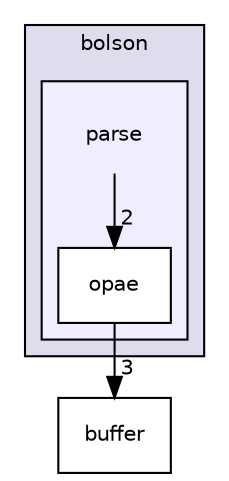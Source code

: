 digraph "src/bolson/parse" {
  compound=true
  node [ fontsize="10", fontname="Helvetica"];
  edge [ labelfontsize="10", labelfontname="Helvetica"];
  subgraph clusterdir_ccdd1d919cfc9cac7f8aaa91b24e2c45 {
    graph [ bgcolor="#ddddee", pencolor="black", label="bolson" fontname="Helvetica", fontsize="10", URL="dir_ccdd1d919cfc9cac7f8aaa91b24e2c45.html"]
  subgraph clusterdir_5bda8ca26246f1a645e0f185832836d2 {
    graph [ bgcolor="#eeeeff", pencolor="black", label="" URL="dir_5bda8ca26246f1a645e0f185832836d2.html"];
    dir_5bda8ca26246f1a645e0f185832836d2 [shape=plaintext label="parse"];
    dir_4bbb09dfd54a396683658715cc301817 [shape=box label="opae" color="black" fillcolor="white" style="filled" URL="dir_4bbb09dfd54a396683658715cc301817.html"];
  }
  }
  dir_9edda71f92c8b6af057dced869ae5ddc [shape=box label="buffer" URL="dir_9edda71f92c8b6af057dced869ae5ddc.html"];
  dir_5bda8ca26246f1a645e0f185832836d2->dir_4bbb09dfd54a396683658715cc301817 [headlabel="2", labeldistance=1.5 headhref="dir_000005_000006.html"];
  dir_4bbb09dfd54a396683658715cc301817->dir_9edda71f92c8b6af057dced869ae5ddc [headlabel="3", labeldistance=1.5 headhref="dir_000006_000003.html"];
}
